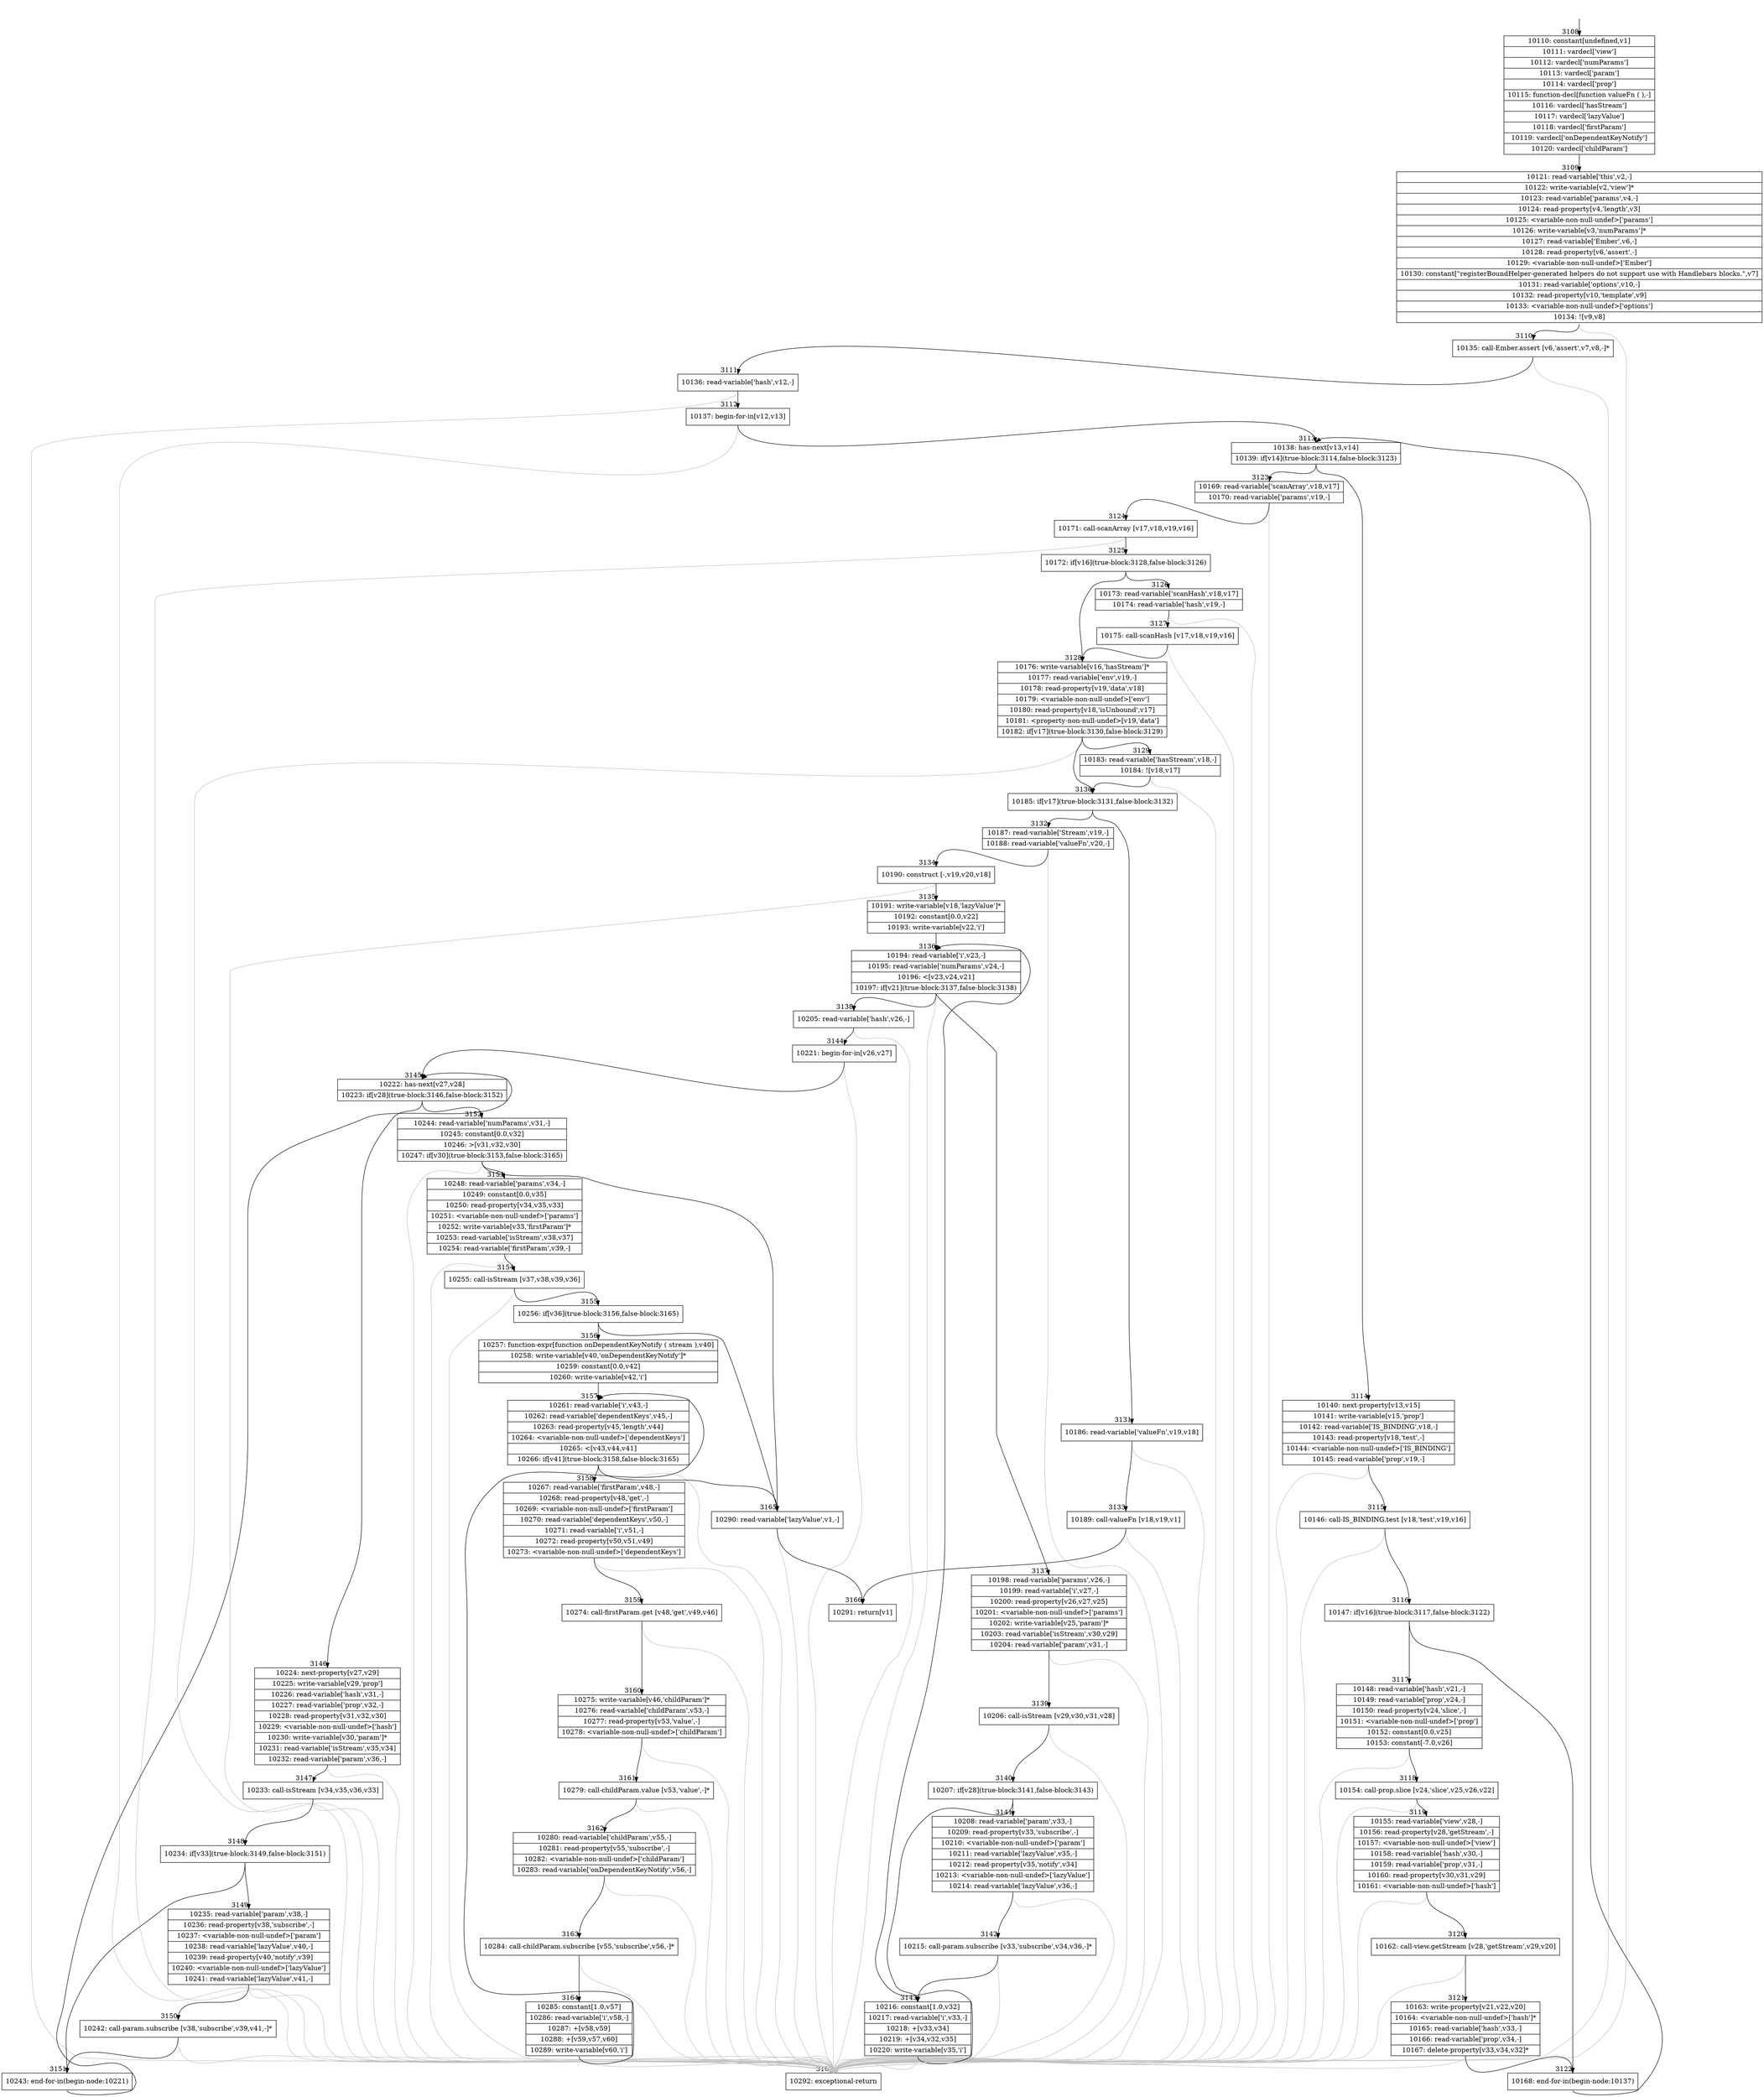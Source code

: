 digraph {
rankdir="TD"
BB_entry251[shape=none,label=""];
BB_entry251 -> BB3108 [tailport=s, headport=n, headlabel="    3108"]
BB3108 [shape=record label="{10110: constant[undefined,v1]|10111: vardecl['view']|10112: vardecl['numParams']|10113: vardecl['param']|10114: vardecl['prop']|10115: function-decl[function valueFn ( ),-]|10116: vardecl['hasStream']|10117: vardecl['lazyValue']|10118: vardecl['firstParam']|10119: vardecl['onDependentKeyNotify']|10120: vardecl['childParam']}" ] 
BB3108 -> BB3109 [tailport=s, headport=n, headlabel="      3109"]
BB3109 [shape=record label="{10121: read-variable['this',v2,-]|10122: write-variable[v2,'view']*|10123: read-variable['params',v4,-]|10124: read-property[v4,'length',v3]|10125: \<variable-non-null-undef\>['params']|10126: write-variable[v3,'numParams']*|10127: read-variable['Ember',v6,-]|10128: read-property[v6,'assert',-]|10129: \<variable-non-null-undef\>['Ember']|10130: constant[\"registerBoundHelper-generated helpers do not support use with Handlebars blocks.\",v7]|10131: read-variable['options',v10,-]|10132: read-property[v10,'template',v9]|10133: \<variable-non-null-undef\>['options']|10134: ![v9,v8]}" ] 
BB3109 -> BB3110 [tailport=s, headport=n, headlabel="      3110"]
BB3109 -> BB3167 [tailport=s, headport=n, color=gray, headlabel="      3167"]
BB3110 [shape=record label="{10135: call-Ember.assert [v6,'assert',v7,v8,-]*}" ] 
BB3110 -> BB3111 [tailport=s, headport=n, headlabel="      3111"]
BB3110 -> BB3167 [tailport=s, headport=n, color=gray]
BB3111 [shape=record label="{10136: read-variable['hash',v12,-]}" ] 
BB3111 -> BB3112 [tailport=s, headport=n, headlabel="      3112"]
BB3111 -> BB3167 [tailport=s, headport=n, color=gray]
BB3112 [shape=record label="{10137: begin-for-in[v12,v13]}" ] 
BB3112 -> BB3113 [tailport=s, headport=n, headlabel="      3113"]
BB3112 -> BB3167 [tailport=s, headport=n, color=gray]
BB3113 [shape=record label="{10138: has-next[v13,v14]|10139: if[v14](true-block:3114,false-block:3123)}" ] 
BB3113 -> BB3114 [tailport=s, headport=n, headlabel="      3114"]
BB3113 -> BB3123 [tailport=s, headport=n, headlabel="      3123"]
BB3114 [shape=record label="{10140: next-property[v13,v15]|10141: write-variable[v15,'prop']|10142: read-variable['IS_BINDING',v18,-]|10143: read-property[v18,'test',-]|10144: \<variable-non-null-undef\>['IS_BINDING']|10145: read-variable['prop',v19,-]}" ] 
BB3114 -> BB3115 [tailport=s, headport=n, headlabel="      3115"]
BB3114 -> BB3167 [tailport=s, headport=n, color=gray]
BB3115 [shape=record label="{10146: call-IS_BINDING.test [v18,'test',v19,v16]}" ] 
BB3115 -> BB3116 [tailport=s, headport=n, headlabel="      3116"]
BB3115 -> BB3167 [tailport=s, headport=n, color=gray]
BB3116 [shape=record label="{10147: if[v16](true-block:3117,false-block:3122)}" ] 
BB3116 -> BB3117 [tailport=s, headport=n, headlabel="      3117"]
BB3116 -> BB3122 [tailport=s, headport=n, headlabel="      3122"]
BB3117 [shape=record label="{10148: read-variable['hash',v21,-]|10149: read-variable['prop',v24,-]|10150: read-property[v24,'slice',-]|10151: \<variable-non-null-undef\>['prop']|10152: constant[0.0,v25]|10153: constant[-7.0,v26]}" ] 
BB3117 -> BB3118 [tailport=s, headport=n, headlabel="      3118"]
BB3117 -> BB3167 [tailport=s, headport=n, color=gray]
BB3118 [shape=record label="{10154: call-prop.slice [v24,'slice',v25,v26,v22]}" ] 
BB3118 -> BB3119 [tailport=s, headport=n, headlabel="      3119"]
BB3118 -> BB3167 [tailport=s, headport=n, color=gray]
BB3119 [shape=record label="{10155: read-variable['view',v28,-]|10156: read-property[v28,'getStream',-]|10157: \<variable-non-null-undef\>['view']|10158: read-variable['hash',v30,-]|10159: read-variable['prop',v31,-]|10160: read-property[v30,v31,v29]|10161: \<variable-non-null-undef\>['hash']}" ] 
BB3119 -> BB3120 [tailport=s, headport=n, headlabel="      3120"]
BB3119 -> BB3167 [tailport=s, headport=n, color=gray]
BB3120 [shape=record label="{10162: call-view.getStream [v28,'getStream',v29,v20]}" ] 
BB3120 -> BB3121 [tailport=s, headport=n, headlabel="      3121"]
BB3120 -> BB3167 [tailport=s, headport=n, color=gray]
BB3121 [shape=record label="{10163: write-property[v21,v22,v20]|10164: \<variable-non-null-undef\>['hash']*|10165: read-variable['hash',v33,-]|10166: read-variable['prop',v34,-]|10167: delete-property[v33,v34,v32]*}" ] 
BB3121 -> BB3122 [tailport=s, headport=n]
BB3121 -> BB3167 [tailport=s, headport=n, color=gray]
BB3122 [shape=record label="{10168: end-for-in(begin-node:10137)}" ] 
BB3122 -> BB3113 [tailport=s, headport=n]
BB3123 [shape=record label="{10169: read-variable['scanArray',v18,v17]|10170: read-variable['params',v19,-]}" ] 
BB3123 -> BB3124 [tailport=s, headport=n, headlabel="      3124"]
BB3123 -> BB3167 [tailport=s, headport=n, color=gray]
BB3124 [shape=record label="{10171: call-scanArray [v17,v18,v19,v16]}" ] 
BB3124 -> BB3125 [tailport=s, headport=n, headlabel="      3125"]
BB3124 -> BB3167 [tailport=s, headport=n, color=gray]
BB3125 [shape=record label="{10172: if[v16](true-block:3128,false-block:3126)}" ] 
BB3125 -> BB3128 [tailport=s, headport=n, headlabel="      3128"]
BB3125 -> BB3126 [tailport=s, headport=n, headlabel="      3126"]
BB3126 [shape=record label="{10173: read-variable['scanHash',v18,v17]|10174: read-variable['hash',v19,-]}" ] 
BB3126 -> BB3127 [tailport=s, headport=n, headlabel="      3127"]
BB3126 -> BB3167 [tailport=s, headport=n, color=gray]
BB3127 [shape=record label="{10175: call-scanHash [v17,v18,v19,v16]}" ] 
BB3127 -> BB3128 [tailport=s, headport=n]
BB3127 -> BB3167 [tailport=s, headport=n, color=gray]
BB3128 [shape=record label="{10176: write-variable[v16,'hasStream']*|10177: read-variable['env',v19,-]|10178: read-property[v19,'data',v18]|10179: \<variable-non-null-undef\>['env']|10180: read-property[v18,'isUnbound',v17]|10181: \<property-non-null-undef\>[v19,'data']|10182: if[v17](true-block:3130,false-block:3129)}" ] 
BB3128 -> BB3130 [tailport=s, headport=n, headlabel="      3130"]
BB3128 -> BB3129 [tailport=s, headport=n, headlabel="      3129"]
BB3128 -> BB3167 [tailport=s, headport=n, color=gray]
BB3129 [shape=record label="{10183: read-variable['hasStream',v18,-]|10184: ![v18,v17]}" ] 
BB3129 -> BB3130 [tailport=s, headport=n]
BB3129 -> BB3167 [tailport=s, headport=n, color=gray]
BB3130 [shape=record label="{10185: if[v17](true-block:3131,false-block:3132)}" ] 
BB3130 -> BB3131 [tailport=s, headport=n, headlabel="      3131"]
BB3130 -> BB3132 [tailport=s, headport=n, headlabel="      3132"]
BB3131 [shape=record label="{10186: read-variable['valueFn',v19,v18]}" ] 
BB3131 -> BB3133 [tailport=s, headport=n, headlabel="      3133"]
BB3131 -> BB3167 [tailport=s, headport=n, color=gray]
BB3132 [shape=record label="{10187: read-variable['Stream',v19,-]|10188: read-variable['valueFn',v20,-]}" ] 
BB3132 -> BB3134 [tailport=s, headport=n, headlabel="      3134"]
BB3132 -> BB3167 [tailport=s, headport=n, color=gray]
BB3133 [shape=record label="{10189: call-valueFn [v18,v19,v1]}" ] 
BB3133 -> BB3166 [tailport=s, headport=n, headlabel="      3166"]
BB3133 -> BB3167 [tailport=s, headport=n, color=gray]
BB3134 [shape=record label="{10190: construct [-,v19,v20,v18]}" ] 
BB3134 -> BB3135 [tailport=s, headport=n, headlabel="      3135"]
BB3134 -> BB3167 [tailport=s, headport=n, color=gray]
BB3135 [shape=record label="{10191: write-variable[v18,'lazyValue']*|10192: constant[0.0,v22]|10193: write-variable[v22,'i']}" ] 
BB3135 -> BB3136 [tailport=s, headport=n, headlabel="      3136"]
BB3136 [shape=record label="{10194: read-variable['i',v23,-]|10195: read-variable['numParams',v24,-]|10196: \<[v23,v24,v21]|10197: if[v21](true-block:3137,false-block:3138)}" ] 
BB3136 -> BB3137 [tailport=s, headport=n, headlabel="      3137"]
BB3136 -> BB3138 [tailport=s, headport=n, headlabel="      3138"]
BB3136 -> BB3167 [tailport=s, headport=n, color=gray]
BB3137 [shape=record label="{10198: read-variable['params',v26,-]|10199: read-variable['i',v27,-]|10200: read-property[v26,v27,v25]|10201: \<variable-non-null-undef\>['params']|10202: write-variable[v25,'param']*|10203: read-variable['isStream',v30,v29]|10204: read-variable['param',v31,-]}" ] 
BB3137 -> BB3139 [tailport=s, headport=n, headlabel="      3139"]
BB3137 -> BB3167 [tailport=s, headport=n, color=gray]
BB3138 [shape=record label="{10205: read-variable['hash',v26,-]}" ] 
BB3138 -> BB3144 [tailport=s, headport=n, headlabel="      3144"]
BB3138 -> BB3167 [tailport=s, headport=n, color=gray]
BB3139 [shape=record label="{10206: call-isStream [v29,v30,v31,v28]}" ] 
BB3139 -> BB3140 [tailport=s, headport=n, headlabel="      3140"]
BB3139 -> BB3167 [tailport=s, headport=n, color=gray]
BB3140 [shape=record label="{10207: if[v28](true-block:3141,false-block:3143)}" ] 
BB3140 -> BB3141 [tailport=s, headport=n, headlabel="      3141"]
BB3140 -> BB3143 [tailport=s, headport=n, headlabel="      3143"]
BB3141 [shape=record label="{10208: read-variable['param',v33,-]|10209: read-property[v33,'subscribe',-]|10210: \<variable-non-null-undef\>['param']|10211: read-variable['lazyValue',v35,-]|10212: read-property[v35,'notify',v34]|10213: \<variable-non-null-undef\>['lazyValue']|10214: read-variable['lazyValue',v36,-]}" ] 
BB3141 -> BB3142 [tailport=s, headport=n, headlabel="      3142"]
BB3141 -> BB3167 [tailport=s, headport=n, color=gray]
BB3142 [shape=record label="{10215: call-param.subscribe [v33,'subscribe',v34,v36,-]*}" ] 
BB3142 -> BB3143 [tailport=s, headport=n]
BB3142 -> BB3167 [tailport=s, headport=n, color=gray]
BB3143 [shape=record label="{10216: constant[1.0,v32]|10217: read-variable['i',v33,-]|10218: +[v33,v34]|10219: +[v34,v32,v35]|10220: write-variable[v35,'i']}" ] 
BB3143 -> BB3136 [tailport=s, headport=n]
BB3143 -> BB3167 [tailport=s, headport=n, color=gray]
BB3144 [shape=record label="{10221: begin-for-in[v26,v27]}" ] 
BB3144 -> BB3145 [tailport=s, headport=n, headlabel="      3145"]
BB3144 -> BB3167 [tailport=s, headport=n, color=gray]
BB3145 [shape=record label="{10222: has-next[v27,v28]|10223: if[v28](true-block:3146,false-block:3152)}" ] 
BB3145 -> BB3146 [tailport=s, headport=n, headlabel="      3146"]
BB3145 -> BB3152 [tailport=s, headport=n, headlabel="      3152"]
BB3146 [shape=record label="{10224: next-property[v27,v29]|10225: write-variable[v29,'prop']|10226: read-variable['hash',v31,-]|10227: read-variable['prop',v32,-]|10228: read-property[v31,v32,v30]|10229: \<variable-non-null-undef\>['hash']|10230: write-variable[v30,'param']*|10231: read-variable['isStream',v35,v34]|10232: read-variable['param',v36,-]}" ] 
BB3146 -> BB3147 [tailport=s, headport=n, headlabel="      3147"]
BB3146 -> BB3167 [tailport=s, headport=n, color=gray]
BB3147 [shape=record label="{10233: call-isStream [v34,v35,v36,v33]}" ] 
BB3147 -> BB3148 [tailport=s, headport=n, headlabel="      3148"]
BB3147 -> BB3167 [tailport=s, headport=n, color=gray]
BB3148 [shape=record label="{10234: if[v33](true-block:3149,false-block:3151)}" ] 
BB3148 -> BB3149 [tailport=s, headport=n, headlabel="      3149"]
BB3148 -> BB3151 [tailport=s, headport=n, headlabel="      3151"]
BB3149 [shape=record label="{10235: read-variable['param',v38,-]|10236: read-property[v38,'subscribe',-]|10237: \<variable-non-null-undef\>['param']|10238: read-variable['lazyValue',v40,-]|10239: read-property[v40,'notify',v39]|10240: \<variable-non-null-undef\>['lazyValue']|10241: read-variable['lazyValue',v41,-]}" ] 
BB3149 -> BB3150 [tailport=s, headport=n, headlabel="      3150"]
BB3149 -> BB3167 [tailport=s, headport=n, color=gray]
BB3150 [shape=record label="{10242: call-param.subscribe [v38,'subscribe',v39,v41,-]*}" ] 
BB3150 -> BB3151 [tailport=s, headport=n]
BB3150 -> BB3167 [tailport=s, headport=n, color=gray]
BB3151 [shape=record label="{10243: end-for-in(begin-node:10221)}" ] 
BB3151 -> BB3145 [tailport=s, headport=n]
BB3152 [shape=record label="{10244: read-variable['numParams',v31,-]|10245: constant[0.0,v32]|10246: \>[v31,v32,v30]|10247: if[v30](true-block:3153,false-block:3165)}" ] 
BB3152 -> BB3153 [tailport=s, headport=n, headlabel="      3153"]
BB3152 -> BB3165 [tailport=s, headport=n, headlabel="      3165"]
BB3152 -> BB3167 [tailport=s, headport=n, color=gray]
BB3153 [shape=record label="{10248: read-variable['params',v34,-]|10249: constant[0.0,v35]|10250: read-property[v34,v35,v33]|10251: \<variable-non-null-undef\>['params']|10252: write-variable[v33,'firstParam']*|10253: read-variable['isStream',v38,v37]|10254: read-variable['firstParam',v39,-]}" ] 
BB3153 -> BB3154 [tailport=s, headport=n, headlabel="      3154"]
BB3153 -> BB3167 [tailport=s, headport=n, color=gray]
BB3154 [shape=record label="{10255: call-isStream [v37,v38,v39,v36]}" ] 
BB3154 -> BB3155 [tailport=s, headport=n, headlabel="      3155"]
BB3154 -> BB3167 [tailport=s, headport=n, color=gray]
BB3155 [shape=record label="{10256: if[v36](true-block:3156,false-block:3165)}" ] 
BB3155 -> BB3156 [tailport=s, headport=n, headlabel="      3156"]
BB3155 -> BB3165 [tailport=s, headport=n]
BB3156 [shape=record label="{10257: function-expr[function onDependentKeyNotify ( stream ),v40]|10258: write-variable[v40,'onDependentKeyNotify']*|10259: constant[0.0,v42]|10260: write-variable[v42,'i']}" ] 
BB3156 -> BB3157 [tailport=s, headport=n, headlabel="      3157"]
BB3157 [shape=record label="{10261: read-variable['i',v43,-]|10262: read-variable['dependentKeys',v45,-]|10263: read-property[v45,'length',v44]|10264: \<variable-non-null-undef\>['dependentKeys']|10265: \<[v43,v44,v41]|10266: if[v41](true-block:3158,false-block:3165)}" ] 
BB3157 -> BB3158 [tailport=s, headport=n, headlabel="      3158"]
BB3157 -> BB3165 [tailport=s, headport=n]
BB3157 -> BB3167 [tailport=s, headport=n, color=gray]
BB3158 [shape=record label="{10267: read-variable['firstParam',v48,-]|10268: read-property[v48,'get',-]|10269: \<variable-non-null-undef\>['firstParam']|10270: read-variable['dependentKeys',v50,-]|10271: read-variable['i',v51,-]|10272: read-property[v50,v51,v49]|10273: \<variable-non-null-undef\>['dependentKeys']}" ] 
BB3158 -> BB3159 [tailport=s, headport=n, headlabel="      3159"]
BB3158 -> BB3167 [tailport=s, headport=n, color=gray]
BB3159 [shape=record label="{10274: call-firstParam.get [v48,'get',v49,v46]}" ] 
BB3159 -> BB3160 [tailport=s, headport=n, headlabel="      3160"]
BB3159 -> BB3167 [tailport=s, headport=n, color=gray]
BB3160 [shape=record label="{10275: write-variable[v46,'childParam']*|10276: read-variable['childParam',v53,-]|10277: read-property[v53,'value',-]|10278: \<variable-non-null-undef\>['childParam']}" ] 
BB3160 -> BB3161 [tailport=s, headport=n, headlabel="      3161"]
BB3160 -> BB3167 [tailport=s, headport=n, color=gray]
BB3161 [shape=record label="{10279: call-childParam.value [v53,'value',-]*}" ] 
BB3161 -> BB3162 [tailport=s, headport=n, headlabel="      3162"]
BB3161 -> BB3167 [tailport=s, headport=n, color=gray]
BB3162 [shape=record label="{10280: read-variable['childParam',v55,-]|10281: read-property[v55,'subscribe',-]|10282: \<variable-non-null-undef\>['childParam']|10283: read-variable['onDependentKeyNotify',v56,-]}" ] 
BB3162 -> BB3163 [tailport=s, headport=n, headlabel="      3163"]
BB3162 -> BB3167 [tailport=s, headport=n, color=gray]
BB3163 [shape=record label="{10284: call-childParam.subscribe [v55,'subscribe',v56,-]*}" ] 
BB3163 -> BB3164 [tailport=s, headport=n, headlabel="      3164"]
BB3163 -> BB3167 [tailport=s, headport=n, color=gray]
BB3164 [shape=record label="{10285: constant[1.0,v57]|10286: read-variable['i',v58,-]|10287: +[v58,v59]|10288: +[v59,v57,v60]|10289: write-variable[v60,'i']}" ] 
BB3164 -> BB3157 [tailport=s, headport=n]
BB3164 -> BB3167 [tailport=s, headport=n, color=gray]
BB3165 [shape=record label="{10290: read-variable['lazyValue',v1,-]}" ] 
BB3165 -> BB3166 [tailport=s, headport=n]
BB3165 -> BB3167 [tailport=s, headport=n, color=gray]
BB3166 [shape=record label="{10291: return[v1]}" ] 
BB3167 [shape=record label="{10292: exceptional-return}" ] 
//#$~ 5204
}
